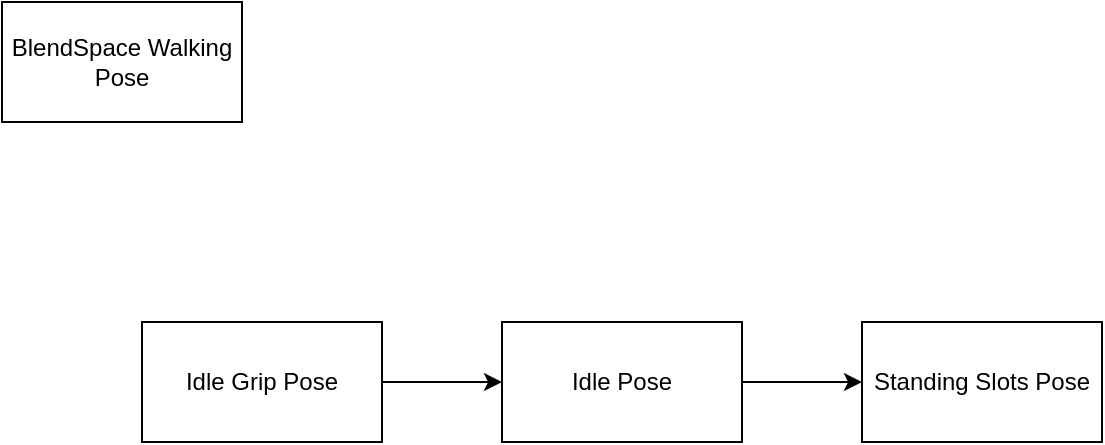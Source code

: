 <mxfile version="28.2.7">
  <diagram name="第 1 页" id="rl1AosZWIsbkXJZpwoHD">
    <mxGraphModel dx="828" dy="475" grid="1" gridSize="10" guides="1" tooltips="1" connect="1" arrows="1" fold="1" page="1" pageScale="1" pageWidth="1600" pageHeight="900" math="0" shadow="0">
      <root>
        <mxCell id="0" />
        <mxCell id="1" parent="0" />
        <mxCell id="hjsJc1q_cjLp_vTnd-DD-1" value="BlendSpace Walking Pose" style="rounded=0;whiteSpace=wrap;html=1;" vertex="1" parent="1">
          <mxGeometry x="30" y="120" width="120" height="60" as="geometry" />
        </mxCell>
        <mxCell id="hjsJc1q_cjLp_vTnd-DD-2" value="Standing Slots Pose" style="rounded=0;whiteSpace=wrap;html=1;" vertex="1" parent="1">
          <mxGeometry x="460" y="280" width="120" height="60" as="geometry" />
        </mxCell>
        <mxCell id="hjsJc1q_cjLp_vTnd-DD-4" style="edgeStyle=orthogonalEdgeStyle;rounded=0;orthogonalLoop=1;jettySize=auto;html=1;" edge="1" parent="1" source="hjsJc1q_cjLp_vTnd-DD-3" target="hjsJc1q_cjLp_vTnd-DD-2">
          <mxGeometry relative="1" as="geometry" />
        </mxCell>
        <mxCell id="hjsJc1q_cjLp_vTnd-DD-3" value="Idle Pose" style="rounded=0;whiteSpace=wrap;html=1;" vertex="1" parent="1">
          <mxGeometry x="280" y="280" width="120" height="60" as="geometry" />
        </mxCell>
        <mxCell id="hjsJc1q_cjLp_vTnd-DD-6" style="edgeStyle=orthogonalEdgeStyle;rounded=0;orthogonalLoop=1;jettySize=auto;html=1;" edge="1" parent="1" source="hjsJc1q_cjLp_vTnd-DD-5" target="hjsJc1q_cjLp_vTnd-DD-3">
          <mxGeometry relative="1" as="geometry" />
        </mxCell>
        <mxCell id="hjsJc1q_cjLp_vTnd-DD-5" value="Idle Grip Pose" style="rounded=0;whiteSpace=wrap;html=1;" vertex="1" parent="1">
          <mxGeometry x="100" y="280" width="120" height="60" as="geometry" />
        </mxCell>
      </root>
    </mxGraphModel>
  </diagram>
</mxfile>

